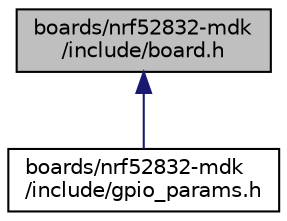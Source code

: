 digraph "boards/nrf52832-mdk/include/board.h"
{
 // LATEX_PDF_SIZE
  edge [fontname="Helvetica",fontsize="10",labelfontname="Helvetica",labelfontsize="10"];
  node [fontname="Helvetica",fontsize="10",shape=record];
  Node1 [label="boards/nrf52832-mdk\l/include/board.h",height=0.2,width=0.4,color="black", fillcolor="grey75", style="filled", fontcolor="black",tooltip="Board specific configuration for the nRF52832-MDK."];
  Node1 -> Node2 [dir="back",color="midnightblue",fontsize="10",style="solid",fontname="Helvetica"];
  Node2 [label="boards/nrf52832-mdk\l/include/gpio_params.h",height=0.2,width=0.4,color="black", fillcolor="white", style="filled",URL="$nrf52832-mdk_2include_2gpio__params_8h.html",tooltip="Configuration of SAUL mapped GPIO pins."];
}
